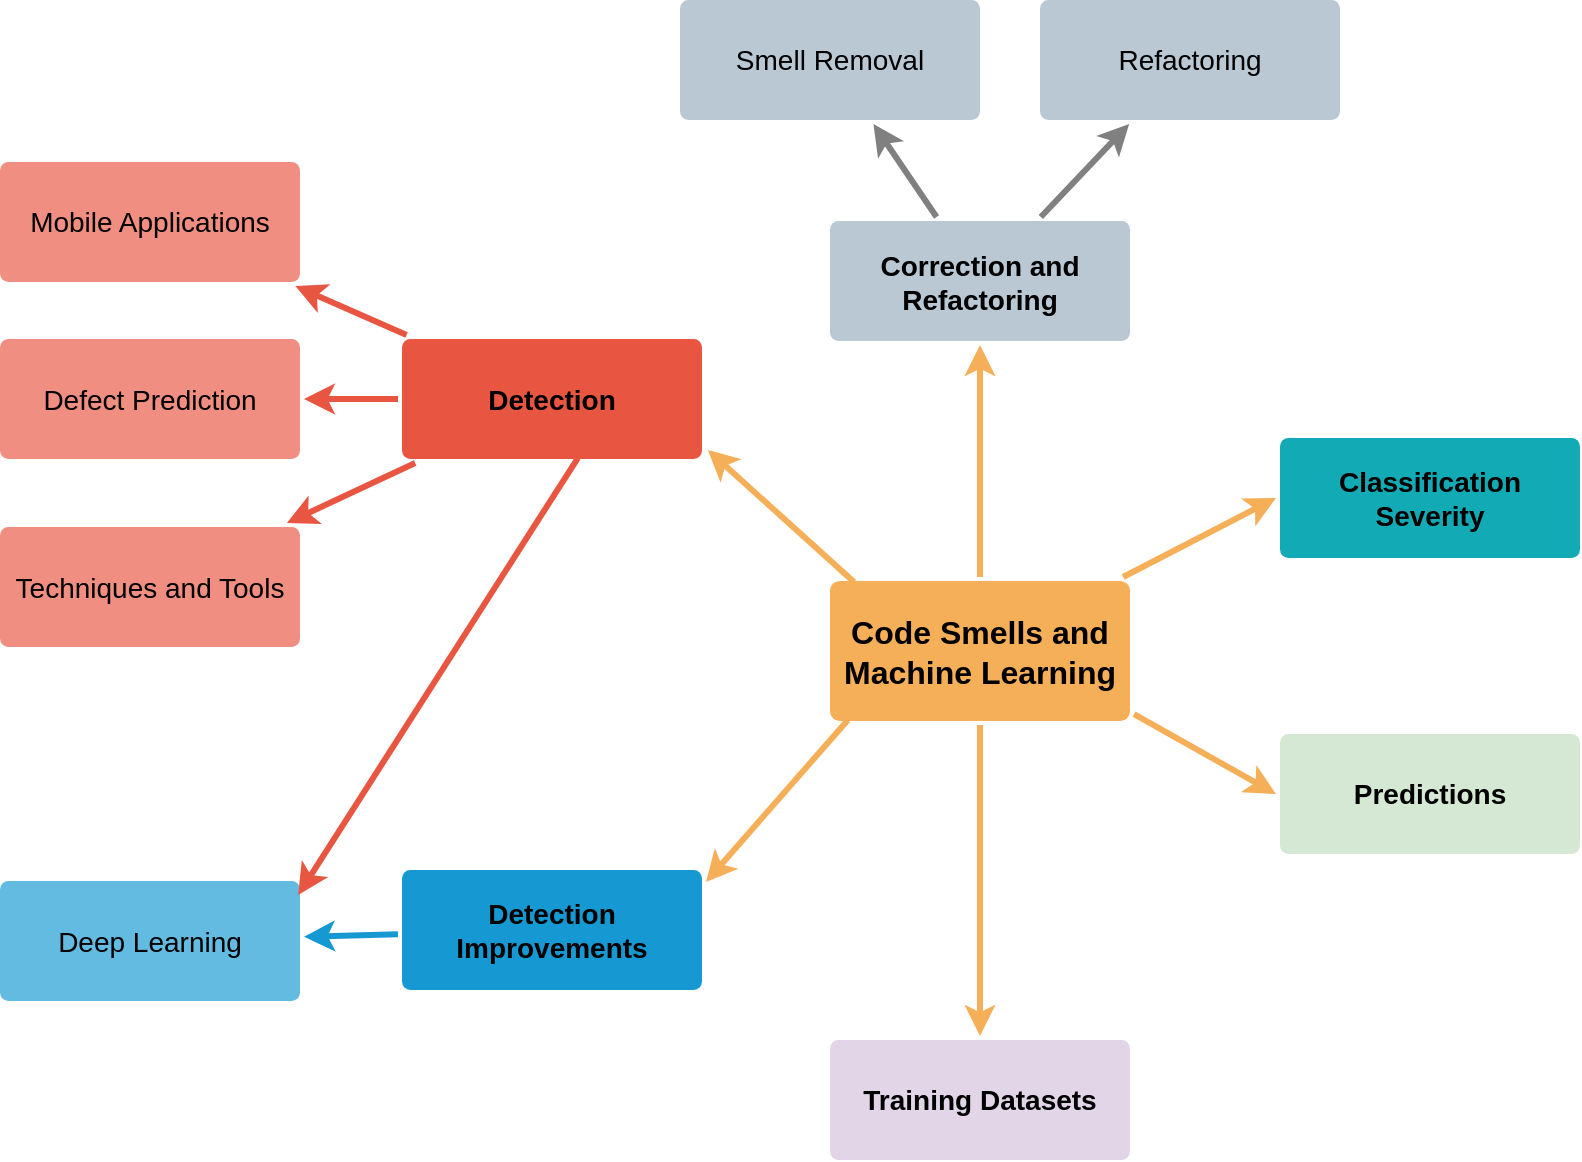 <mxfile version="12.2.9" type="device" pages="1"><diagram id="6a731a19-8d31-9384-78a2-239565b7b9f0" name="Page-1"><mxGraphModel dx="1408" dy="743" grid="1" gridSize="10" guides="1" tooltips="1" connect="1" arrows="1" fold="1" page="1" pageScale="1" pageWidth="1169" pageHeight="827" background="#ffffff" math="0" shadow="0"><root><mxCell id="0"/><mxCell id="1" parent="0"/><mxCell id="1745" value="" style="edgeStyle=none;rounded=0;jumpStyle=none;html=1;shadow=0;labelBackgroundColor=none;startArrow=none;startFill=0;endArrow=classic;endFill=1;jettySize=auto;orthogonalLoop=1;strokeColor=#F5AF58;strokeWidth=3;fontFamily=Helvetica;fontSize=16;fontColor=#000000;spacing=5;" parent="1" source="1749" target="1764" edge="1"><mxGeometry relative="1" as="geometry"/></mxCell><mxCell id="1746" value="" style="edgeStyle=none;rounded=0;jumpStyle=none;html=1;shadow=0;labelBackgroundColor=none;startArrow=none;startFill=0;endArrow=classic;endFill=1;jettySize=auto;orthogonalLoop=1;strokeColor=#F5AF58;strokeWidth=3;fontFamily=Helvetica;fontSize=16;fontColor=#000000;spacing=5;entryX=0;entryY=0.5;entryDx=0;entryDy=0;" parent="1" source="1749" target="1771" edge="1"><mxGeometry relative="1" as="geometry"/></mxCell><mxCell id="1747" value="" style="edgeStyle=none;rounded=0;jumpStyle=none;html=1;shadow=0;labelBackgroundColor=none;startArrow=none;startFill=0;endArrow=classic;endFill=1;jettySize=auto;orthogonalLoop=1;strokeColor=#F5AF58;strokeWidth=3;fontFamily=Helvetica;fontSize=16;fontColor=#000000;spacing=5;entryX=1;entryY=0.125;entryDx=0;entryDy=0;exitX=0.071;exitY=0.966;exitDx=0;exitDy=0;exitPerimeter=0;entryPerimeter=0;" parent="1" source="1749" target="1760" edge="1"><mxGeometry relative="1" as="geometry"/></mxCell><mxCell id="1748" value="" style="edgeStyle=none;rounded=0;jumpStyle=none;html=1;shadow=0;labelBackgroundColor=none;startArrow=none;startFill=0;endArrow=classic;endFill=1;jettySize=auto;orthogonalLoop=1;strokeColor=#F5AF58;strokeWidth=3;fontFamily=Helvetica;fontSize=16;fontColor=#000000;spacing=5;entryX=1.006;entryY=0.898;entryDx=0;entryDy=0;exitX=0.091;exitY=0.034;exitDx=0;exitDy=0;exitPerimeter=0;entryPerimeter=0;" parent="1" source="1749" target="1753" edge="1"><mxGeometry relative="1" as="geometry"/></mxCell><mxCell id="1749" value="Code Smells and Machine Learning" style="rounded=1;whiteSpace=wrap;html=1;shadow=0;labelBackgroundColor=none;strokeColor=none;strokeWidth=3;fillColor=#F5AF58;fontFamily=Helvetica;fontSize=16;fontColor=#000000;align=center;fontStyle=1;spacing=5;arcSize=7;perimeterSpacing=2;" parent="1" vertex="1"><mxGeometry x="495" y="380.5" width="150" height="70" as="geometry"/></mxCell><mxCell id="1750" value="" style="edgeStyle=none;rounded=1;jumpStyle=none;html=1;shadow=0;labelBackgroundColor=none;startArrow=none;startFill=0;jettySize=auto;orthogonalLoop=1;strokeColor=#E85642;strokeWidth=3;fontFamily=Helvetica;fontSize=14;fontColor=#000000;spacing=5;fontStyle=1;fillColor=#b0e3e6;" parent="1" source="1753" target="1756" edge="1"><mxGeometry relative="1" as="geometry"/></mxCell><mxCell id="1751" value="" style="edgeStyle=none;rounded=1;jumpStyle=none;html=1;shadow=0;labelBackgroundColor=none;startArrow=none;startFill=0;jettySize=auto;orthogonalLoop=1;strokeColor=#E85642;strokeWidth=3;fontFamily=Helvetica;fontSize=14;fontColor=#000000;spacing=5;fontStyle=1;fillColor=#b0e3e6;" parent="1" source="1753" target="1755" edge="1"><mxGeometry relative="1" as="geometry"/></mxCell><mxCell id="1752" value="" style="edgeStyle=none;rounded=1;jumpStyle=none;html=1;shadow=0;labelBackgroundColor=none;startArrow=none;startFill=0;jettySize=auto;orthogonalLoop=1;strokeColor=#E85642;strokeWidth=3;fontFamily=Helvetica;fontSize=14;fontColor=#000000;spacing=5;fontStyle=1;fillColor=#b0e3e6;" parent="1" source="1753" target="1754" edge="1"><mxGeometry relative="1" as="geometry"/></mxCell><mxCell id="1753" value="Detection" style="rounded=1;whiteSpace=wrap;html=1;shadow=0;labelBackgroundColor=none;strokeColor=none;strokeWidth=3;fillColor=#e85642;fontFamily=Helvetica;fontSize=14;fontColor=#000000;align=center;spacing=5;fontStyle=1;arcSize=7;perimeterSpacing=2;" parent="1" vertex="1"><mxGeometry x="281" y="259.5" width="150" height="60" as="geometry"/></mxCell><mxCell id="1754" value="Techniques and Tools" style="rounded=1;whiteSpace=wrap;html=1;shadow=0;labelBackgroundColor=none;strokeColor=none;strokeWidth=3;fillColor=#f08e81;fontFamily=Helvetica;fontSize=14;fontColor=#000000;align=center;spacing=5;fontStyle=0;arcSize=7;perimeterSpacing=2;" parent="1" vertex="1"><mxGeometry x="80" y="353.5" width="150" height="60" as="geometry"/></mxCell><mxCell id="1755" value="Defect Prediction" style="rounded=1;whiteSpace=wrap;html=1;shadow=0;labelBackgroundColor=none;strokeColor=none;strokeWidth=3;fillColor=#f08e81;fontFamily=Helvetica;fontSize=14;fontColor=#000000;align=center;spacing=5;fontStyle=0;arcSize=7;perimeterSpacing=2;" parent="1" vertex="1"><mxGeometry x="80" y="259.5" width="150" height="60" as="geometry"/></mxCell><mxCell id="1756" value="Mobile Applications" style="rounded=1;whiteSpace=wrap;html=1;shadow=0;labelBackgroundColor=none;strokeColor=none;strokeWidth=3;fillColor=#f08e81;fontFamily=Helvetica;fontSize=14;fontColor=#000000;align=center;spacing=5;fontStyle=0;arcSize=7;perimeterSpacing=2;" parent="1" vertex="1"><mxGeometry x="80" y="171" width="150" height="60" as="geometry"/></mxCell><mxCell id="1757" value="" style="edgeStyle=none;rounded=0;jumpStyle=none;html=1;shadow=0;labelBackgroundColor=none;startArrow=none;startFill=0;endArrow=classic;endFill=1;jettySize=auto;orthogonalLoop=1;strokeColor=#1699D3;strokeWidth=3;fontFamily=Helvetica;fontSize=14;fontColor=#000000;spacing=5;" parent="1" source="1760" target="1763" edge="1"><mxGeometry relative="1" as="geometry"/></mxCell><mxCell id="1760" value="Detection Improvements" style="rounded=1;whiteSpace=wrap;html=1;shadow=0;labelBackgroundColor=none;strokeColor=none;strokeWidth=3;fillColor=#1699d3;fontFamily=Helvetica;fontSize=14;fontColor=#000000;align=center;spacing=5;fontStyle=1;arcSize=7;perimeterSpacing=2;" parent="1" vertex="1"><mxGeometry x="281" y="525" width="150" height="60" as="geometry"/></mxCell><mxCell id="1763" value="Deep Learning" style="rounded=1;whiteSpace=wrap;html=1;shadow=0;labelBackgroundColor=none;strokeColor=none;strokeWidth=3;fillColor=#64bbe2;fontFamily=Helvetica;fontSize=14;fontColor=#000000;align=center;spacing=5;arcSize=7;perimeterSpacing=2;" parent="1" vertex="1"><mxGeometry x="80" y="530.5" width="150" height="60" as="geometry"/></mxCell><mxCell id="1764" value="Correction and Refactoring" style="rounded=1;whiteSpace=wrap;html=1;shadow=0;labelBackgroundColor=none;strokeColor=none;strokeWidth=3;fillColor=#bac8d3;fontFamily=Helvetica;fontSize=14;align=center;spacing=5;fontStyle=1;arcSize=7;perimeterSpacing=2;" parent="1" vertex="1"><mxGeometry x="495" y="200.5" width="150" height="60" as="geometry"/></mxCell><mxCell id="1765" value="&lt;span style=&quot;white-space: normal&quot;&gt;Refactoring&lt;/span&gt;" style="rounded=1;whiteSpace=wrap;html=1;shadow=0;labelBackgroundColor=none;strokeColor=none;strokeWidth=3;fillColor=#bac8d3;fontFamily=Helvetica;fontSize=14;align=center;spacing=5;arcSize=7;perimeterSpacing=2;" parent="1" vertex="1"><mxGeometry x="600" y="90" width="150" height="60" as="geometry"/></mxCell><mxCell id="1766" value="" style="edgeStyle=none;rounded=0;jumpStyle=none;html=1;shadow=0;labelBackgroundColor=none;startArrow=none;startFill=0;endArrow=classic;endFill=1;jettySize=auto;orthogonalLoop=1;strokeColor=#808080;strokeWidth=3;fontFamily=Helvetica;fontSize=14;fontColor=#000000;spacing=5;" parent="1" source="1764" target="1765" edge="1"><mxGeometry relative="1" as="geometry"/></mxCell><mxCell id="1769" value="Smell Removal" style="rounded=1;whiteSpace=wrap;html=1;shadow=0;labelBackgroundColor=none;strokeColor=none;strokeWidth=3;fillColor=#bac8d3;fontFamily=Helvetica;fontSize=14;align=center;spacing=5;arcSize=7;perimeterSpacing=2;" parent="1" vertex="1"><mxGeometry x="420" y="90" width="150" height="60" as="geometry"/></mxCell><mxCell id="1770" value="" style="edgeStyle=none;rounded=0;jumpStyle=none;html=1;shadow=0;labelBackgroundColor=none;startArrow=none;startFill=0;endArrow=classic;endFill=1;jettySize=auto;orthogonalLoop=1;strokeColor=#808080;strokeWidth=3;fontFamily=Helvetica;fontSize=14;fontColor=#000000;spacing=5;" parent="1" source="1764" target="1769" edge="1"><mxGeometry relative="1" as="geometry"/></mxCell><mxCell id="1771" value="Classification Severity" style="rounded=1;whiteSpace=wrap;html=1;shadow=0;labelBackgroundColor=none;strokeColor=none;strokeWidth=3;fillColor=#12aab5;fontFamily=Helvetica;fontSize=14;fontColor=#000000;align=center;spacing=5;fontStyle=1;arcSize=7;perimeterSpacing=2;" parent="1" vertex="1"><mxGeometry x="720" y="309.0" width="150" height="60" as="geometry"/></mxCell><mxCell id="RALdR99QBFeeYFsIb_lL-1779" value="" style="edgeStyle=none;rounded=1;jumpStyle=none;html=1;shadow=0;labelBackgroundColor=none;startArrow=none;startFill=0;jettySize=auto;orthogonalLoop=1;strokeColor=#E85642;strokeWidth=3;fontFamily=Helvetica;fontSize=14;fontColor=#000000;spacing=5;fontStyle=1;fillColor=#b0e3e6;exitX=0.584;exitY=0.961;exitDx=0;exitDy=0;exitPerimeter=0;entryX=0.981;entryY=0.141;entryDx=0;entryDy=0;entryPerimeter=0;" parent="1" source="1753" target="1763" edge="1"><mxGeometry relative="1" as="geometry"><mxPoint x="325.664" y="331.5" as="sourcePoint"/><mxPoint x="381" y="482" as="targetPoint"/></mxGeometry></mxCell><mxCell id="-bTQ8YlQXZqnZDeO723h-1780" value="Predictions" style="rounded=1;whiteSpace=wrap;html=1;shadow=0;labelBackgroundColor=none;strokeColor=none;strokeWidth=3;fillColor=#d5e8d4;fontFamily=Helvetica;fontSize=14;align=center;spacing=5;fontStyle=1;arcSize=7;perimeterSpacing=2;" vertex="1" parent="1"><mxGeometry x="720" y="457.0" width="150" height="60" as="geometry"/></mxCell><mxCell id="-bTQ8YlQXZqnZDeO723h-1781" value="Training Datasets" style="rounded=1;whiteSpace=wrap;html=1;shadow=0;labelBackgroundColor=none;strokeColor=none;strokeWidth=3;fillColor=#e1d5e7;fontFamily=Helvetica;fontSize=14;align=center;spacing=5;fontStyle=1;arcSize=7;perimeterSpacing=2;" vertex="1" parent="1"><mxGeometry x="495" y="610.0" width="150" height="60" as="geometry"/></mxCell><mxCell id="-bTQ8YlQXZqnZDeO723h-1782" value="" style="edgeStyle=none;rounded=0;jumpStyle=none;html=1;shadow=0;labelBackgroundColor=none;startArrow=none;startFill=0;endArrow=classic;endFill=1;jettySize=auto;orthogonalLoop=1;strokeColor=#F5AF58;strokeWidth=3;fontFamily=Helvetica;fontSize=16;fontColor=#000000;spacing=5;exitX=1;exitY=0.926;exitDx=0;exitDy=0;exitPerimeter=0;entryX=0;entryY=0.5;entryDx=0;entryDy=0;" edge="1" parent="1" source="1749" target="-bTQ8YlQXZqnZDeO723h-1780"><mxGeometry relative="1" as="geometry"><mxPoint x="657" y="400.573" as="sourcePoint"/><mxPoint x="798" y="354.927" as="targetPoint"/></mxGeometry></mxCell><mxCell id="-bTQ8YlQXZqnZDeO723h-1783" value="" style="edgeStyle=none;rounded=0;jumpStyle=none;html=1;shadow=0;labelBackgroundColor=none;startArrow=none;startFill=0;endArrow=classic;endFill=1;jettySize=auto;orthogonalLoop=1;strokeColor=#F5AF58;strokeWidth=3;fontFamily=Helvetica;fontSize=16;fontColor=#000000;spacing=5;exitX=0.5;exitY=1;exitDx=0;exitDy=0;entryX=0.5;entryY=0;entryDx=0;entryDy=0;" edge="1" parent="1" source="1749" target="-bTQ8YlQXZqnZDeO723h-1781"><mxGeometry relative="1" as="geometry"><mxPoint x="667" y="410.573" as="sourcePoint"/><mxPoint x="808" y="364.927" as="targetPoint"/></mxGeometry></mxCell></root></mxGraphModel></diagram></mxfile>